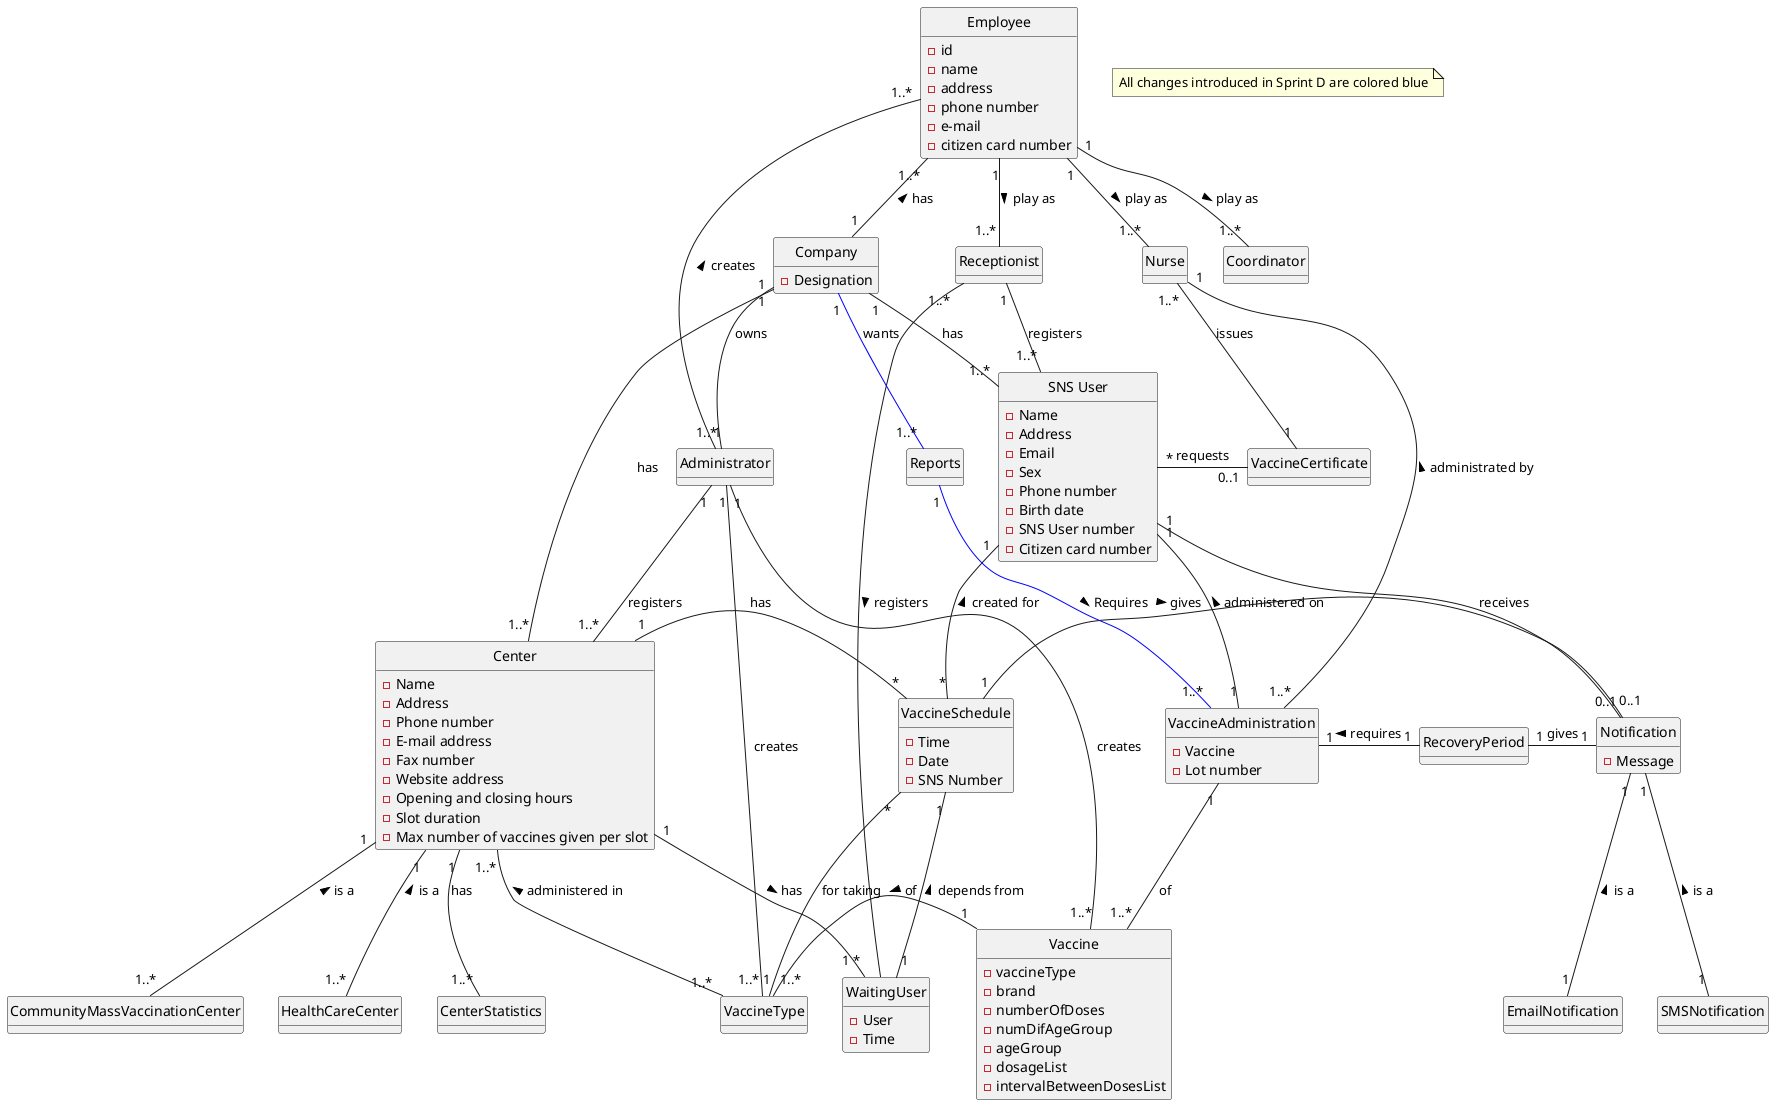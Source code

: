 @startuml
hide methods
hide circle

note "All changes introduced in Sprint D are colored blue" as N1
class Administrator{
}

class Nurse{
}

class "SNS User"{
- Name
- Address
- Email
- Sex
- Phone number
- Birth date
- SNS User number
- Citizen card number
}

class Coordinator{
}

class Receptionist{
}

class Vaccine{
- vaccineType
- brand
- numberOfDoses
- numDifAgeGroup
- ageGroup
- dosageList
- intervalBetweenDosesList
}

class VaccineType{
}

class VaccineSchedule{
- Time
- Date
- SNS Number
}

class Company{
- Designation
}

class CommunityMassVaccinationCenter{
}

class HealthCareCenter{
}

class Employee{
-id
-name
-address
-phone number
-e-mail
-citizen card number
}

class Center{

-Name
-Address
-Phone number
-E-mail address
-Fax number
-Website address
-Opening and closing hours
-Slot duration
-Max number of vaccines given per slot
}

class VaccineAdministration{
- Vaccine
- Lot number
}

class CenterStatistics{
}

class WaitingUser{
-User
-Time
}

class Notification{
-Message
}

class EmailNotification{
}

class SMSNotification{
}

class RecoveryPeriod{
}
class VaccineCertificate{}
class Reports{}


Receptionist"1..*" -down- "1        "WaitingUser : > registers
Center "1"-left- "*"WaitingUser : > has
Center"1" -down- "1..*"CenterStatistics : has
CommunityMassVaccinationCenter"1..*" -up- "1"Center : > is a
HealthCareCenter"1..*" -up- "1"Center : > is a
Company"1" -left- "1..*"Employee : > has
Company"1" -down- "1..*"Center : has
Company"1" -right- "1..*""SNS User" : has
"SNS User" "1" -down- "*"VaccineSchedule : < created for
"SNS User""1" -down- "1"VaccineAdministration : < administered on
VaccineAdministration"1" -down- "1..*"Vaccine : of
Vaccine"1" -left- "1..*"VaccineType : > of
VaccineType"1..*" -left- "1..*"Center : > administered in
WaitingUser"1   "-up- "1"VaccineSchedule : > depends from
VaccineSchedule"*" -down- "1"VaccineType : for taking
Nurse"1" -right- "1..*"VaccineAdministration : < administrated by
Notification"1" -- "1"SMSNotification : < is a
Notification"1" -- "1"EmailNotification : < is a
VaccineSchedule"1" -right- "0..1"Notification : > gives
RecoveryPeriod"1" -right- "1"Notification : gives
RecoveryPeriod"1" -left- "1"VaccineAdministration : > requires
"SNS User" "*" -right- "0..1"VaccineCertificate : requests
Nurse "1..*" -down- "1"VaccineCertificate : issues
Receptionist"1" -- "1..*" "SNS User" : registers
Administrator"1" -- "1..*"Center : registers
Administrator"1" -- "1..*"Vaccine : creates
Administrator"1" -- "1..*"VaccineType : creates
"SNS User""1" -- "0..1"Notification : receives
Administrator"1" --"1..*"Employee : > creates
Nurse"1..*" -up- "1"Employee : < play as
Receptionist"1..*" -up- "1"Employee : < play as
Coordinator"1..*" -up- "1"Employee : < play as
Company"1"--"1..*"Administrator : owns
Center"1"-right-"*"VaccineSchedule : has
Company"1"-[#0000FF]-"1..*"Reports: wants
Reports"1"-[#0000FF]-"1..*"VaccineAdministration: > Requires
@enduml
